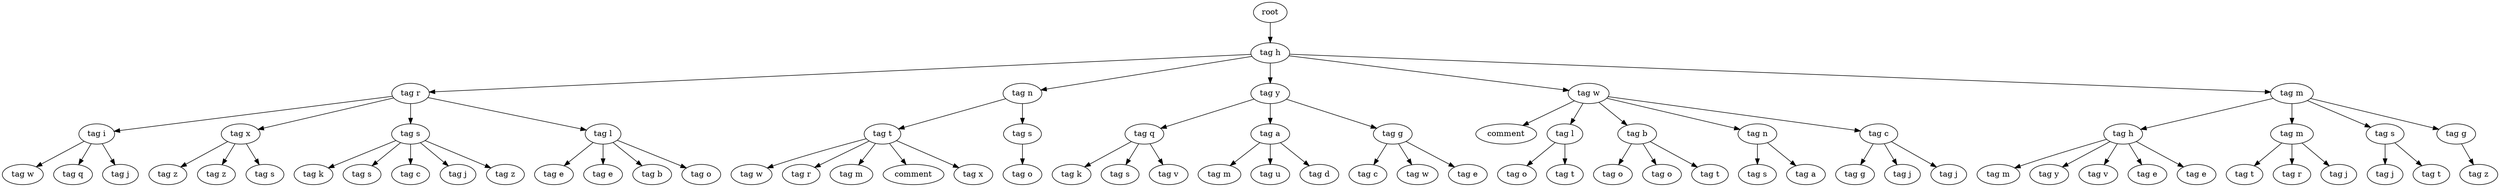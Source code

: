 digraph Tree{
0[label="root"];
0->00
00[label="tag h"];
00->000
000[label="tag r"];
000->0000
0000[label="tag i"];
0000->00000
00000[label="tag w"];
0000->00001
00001[label="tag q"];
0000->00002
00002[label="tag j"];
000->0001
0001[label="tag x"];
0001->00010
00010[label="tag z"];
0001->00011
00011[label="tag z"];
0001->00012
00012[label="tag s"];
000->0002
0002[label="tag s"];
0002->00020
00020[label="tag k"];
0002->00021
00021[label="tag s"];
0002->00022
00022[label="tag c"];
0002->00023
00023[label="tag j"];
0002->00024
00024[label="tag z"];
000->0003
0003[label="tag l"];
0003->00030
00030[label="tag e"];
0003->00031
00031[label="tag e"];
0003->00032
00032[label="tag b"];
0003->00033
00033[label="tag o"];
00->001
001[label="tag n"];
001->0010
0010[label="tag t"];
0010->00100
00100[label="tag w"];
0010->00101
00101[label="tag r"];
0010->00102
00102[label="tag m"];
0010->00103
00103[label="comment"];
0010->00104
00104[label="tag x"];
001->0011
0011[label="tag s"];
0011->00110
00110[label="tag o"];
00->002
002[label="tag y"];
002->0020
0020[label="tag q"];
0020->00200
00200[label="tag k"];
0020->00201
00201[label="tag s"];
0020->00202
00202[label="tag v"];
002->0021
0021[label="tag a"];
0021->00210
00210[label="tag m"];
0021->00211
00211[label="tag u"];
0021->00212
00212[label="tag d"];
002->0022
0022[label="tag g"];
0022->00220
00220[label="tag c"];
0022->00221
00221[label="tag w"];
0022->00222
00222[label="tag e"];
00->003
003[label="tag w"];
003->0030
0030[label="comment"];
003->0031
0031[label="tag l"];
0031->00310
00310[label="tag o"];
0031->00311
00311[label="tag t"];
003->0032
0032[label="tag b"];
0032->00320
00320[label="tag o"];
0032->00321
00321[label="tag o"];
0032->00322
00322[label="tag t"];
003->0033
0033[label="tag n"];
0033->00330
00330[label="tag s"];
0033->00331
00331[label="tag a"];
003->0034
0034[label="tag c"];
0034->00340
00340[label="tag g"];
0034->00341
00341[label="tag j"];
0034->00342
00342[label="tag j"];
00->004
004[label="tag m"];
004->0040
0040[label="tag h"];
0040->00400
00400[label="tag m"];
0040->00401
00401[label="tag y"];
0040->00402
00402[label="tag v"];
0040->00403
00403[label="tag e"];
0040->00404
00404[label="tag e"];
004->0041
0041[label="tag m"];
0041->00410
00410[label="tag t"];
0041->00411
00411[label="tag r"];
0041->00412
00412[label="tag j"];
004->0042
0042[label="tag s"];
0042->00420
00420[label="tag j"];
0042->00421
00421[label="tag t"];
004->0043
0043[label="tag g"];
0043->00430
00430[label="tag z"];
}
